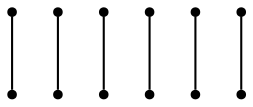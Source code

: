 graph {
  node [shape=point,comment="{\"directed\":false,\"doi\":\"10.1007/978-3-642-00219-9_34\",\"figure\":\"1 (2)\"}"]

  v0 [pos="1445.7386548774184,631.4160076488149"]
  v1 [pos="1295.1099417043285,631.4160076488149"]
  v2 [pos="1445.7386548774189,1133.3192615162243"]
  v3 [pos="1445.7386548774184,731.7962004921653"]
  v4 [pos="1445.7386548774184,832.1765205383304"]
  v5 [pos="1445.7386548774189,932.5587486267091"]
  v6 [pos="1445.7386548774189,1032.9390686728739"]
  v7 [pos="1295.1099417043285,1133.3192615162243"]
  v8 [pos="1295.1099417043285,1032.9390686728739"]
  v9 [pos="1295.1099417043285,731.7962004921656"]
  v10 [pos="1295.1099417043285,832.1765205383301"]
  v11 [pos="1295.1099417043285,932.5587486267092"]

  v7 -- v2 [id="-3",pos="1295.1099417043285,1133.3192615162243 1445.7386548774189,1133.3192615162243 1445.7386548774189,1133.3192615162243 1445.7386548774189,1133.3192615162243"]
  v8 -- v6 [id="-6",pos="1295.1099417043285,1032.9390686728739 1445.7386548774189,1032.9390686728739 1445.7386548774189,1032.9390686728739 1445.7386548774189,1032.9390686728739"]
  v11 -- v5 [id="-9",pos="1295.1099417043285,932.5587486267092 1445.7386548774189,932.5587486267091 1445.7386548774189,932.5587486267091 1445.7386548774189,932.5587486267091"]
  v10 -- v4 [id="-12",pos="1295.1099417043285,832.1765205383301 1445.7386548774184,832.1765205383304 1445.7386548774184,832.1765205383304 1445.7386548774184,832.1765205383304"]
  v9 -- v3 [id="-15",pos="1295.1099417043285,731.7962004921656 1445.7386548774184,731.7962004921653 1445.7386548774184,731.7962004921653 1445.7386548774184,731.7962004921653"]
  v1 -- v0 [id="-18",pos="1295.1099417043285,631.4160076488149 1445.7386548774184,631.4160076488149 1445.7386548774184,631.4160076488149 1445.7386548774184,631.4160076488149"]
}
